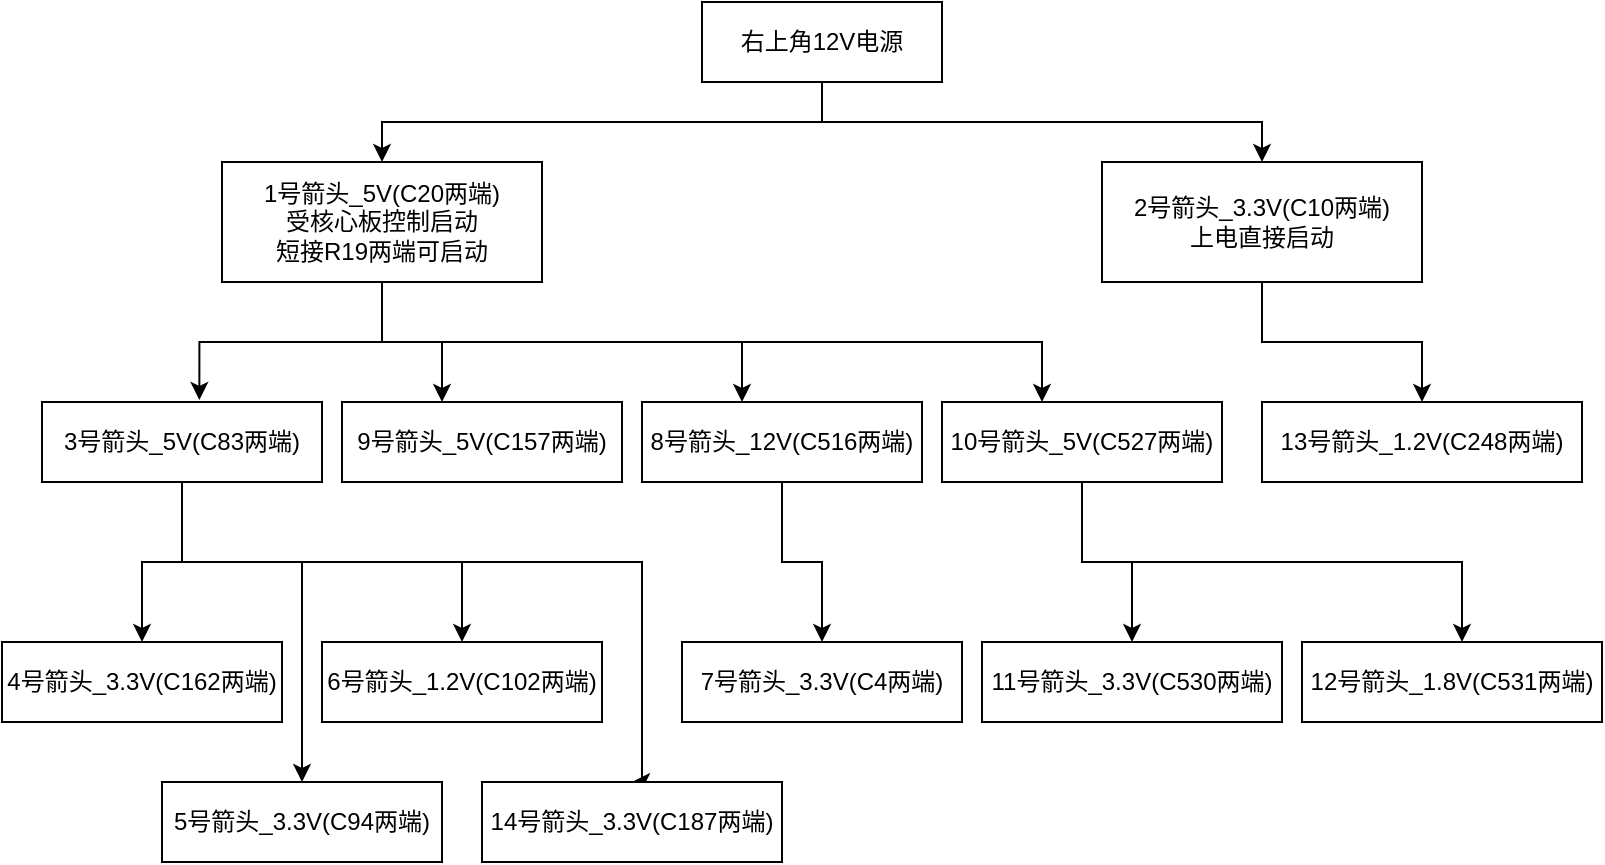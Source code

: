 <mxfile version="18.1.3" type="github"><diagram id="5pney7Xe5ibIDw2Ho4Tu" name="Page-1"><mxGraphModel dx="813" dy="435" grid="1" gridSize="10" guides="1" tooltips="1" connect="1" arrows="1" fold="1" page="1" pageScale="1" pageWidth="827" pageHeight="1169" math="0" shadow="0"><root><mxCell id="0"/><mxCell id="1" parent="0"/><mxCell id="Pl3i4txsdB3u-_rzeY8t-4" style="edgeStyle=orthogonalEdgeStyle;rounded=0;orthogonalLoop=1;jettySize=auto;html=1;exitX=0.5;exitY=1;exitDx=0;exitDy=0;entryX=0.5;entryY=0;entryDx=0;entryDy=0;" edge="1" parent="1" source="Pl3i4txsdB3u-_rzeY8t-1" target="Pl3i4txsdB3u-_rzeY8t-2"><mxGeometry relative="1" as="geometry"/></mxCell><mxCell id="Pl3i4txsdB3u-_rzeY8t-5" style="edgeStyle=orthogonalEdgeStyle;rounded=0;orthogonalLoop=1;jettySize=auto;html=1;exitX=0.5;exitY=1;exitDx=0;exitDy=0;" edge="1" parent="1" source="Pl3i4txsdB3u-_rzeY8t-1" target="Pl3i4txsdB3u-_rzeY8t-3"><mxGeometry relative="1" as="geometry"/></mxCell><mxCell id="Pl3i4txsdB3u-_rzeY8t-1" value="右上角12V电源" style="rounded=0;whiteSpace=wrap;html=1;" vertex="1" parent="1"><mxGeometry x="360" y="40" width="120" height="40" as="geometry"/></mxCell><mxCell id="Pl3i4txsdB3u-_rzeY8t-11" style="edgeStyle=orthogonalEdgeStyle;rounded=0;orthogonalLoop=1;jettySize=auto;html=1;" edge="1" parent="1" source="Pl3i4txsdB3u-_rzeY8t-2" target="Pl3i4txsdB3u-_rzeY8t-8"><mxGeometry relative="1" as="geometry"><Array as="points"><mxPoint x="200" y="210"/><mxPoint x="230" y="210"/></Array></mxGeometry></mxCell><mxCell id="Pl3i4txsdB3u-_rzeY8t-12" style="edgeStyle=orthogonalEdgeStyle;rounded=0;orthogonalLoop=1;jettySize=auto;html=1;" edge="1" parent="1" source="Pl3i4txsdB3u-_rzeY8t-2" target="Pl3i4txsdB3u-_rzeY8t-9"><mxGeometry relative="1" as="geometry"><Array as="points"><mxPoint x="200" y="210"/><mxPoint x="380" y="210"/></Array></mxGeometry></mxCell><mxCell id="Pl3i4txsdB3u-_rzeY8t-13" style="edgeStyle=orthogonalEdgeStyle;rounded=0;orthogonalLoop=1;jettySize=auto;html=1;entryX=0.562;entryY=-0.025;entryDx=0;entryDy=0;entryPerimeter=0;" edge="1" parent="1" source="Pl3i4txsdB3u-_rzeY8t-2" target="Pl3i4txsdB3u-_rzeY8t-7"><mxGeometry relative="1" as="geometry"/></mxCell><mxCell id="Pl3i4txsdB3u-_rzeY8t-26" style="edgeStyle=orthogonalEdgeStyle;rounded=0;orthogonalLoop=1;jettySize=auto;html=1;" edge="1" parent="1" source="Pl3i4txsdB3u-_rzeY8t-2" target="Pl3i4txsdB3u-_rzeY8t-22"><mxGeometry relative="1" as="geometry"><Array as="points"><mxPoint x="200" y="210"/><mxPoint x="530" y="210"/></Array></mxGeometry></mxCell><mxCell id="Pl3i4txsdB3u-_rzeY8t-2" value="1号箭头_5V(C20两端)&lt;br&gt;受核心板控制启动&lt;br&gt;短接R19两端可启动" style="rounded=0;whiteSpace=wrap;html=1;" vertex="1" parent="1"><mxGeometry x="120" y="120" width="160" height="60" as="geometry"/></mxCell><mxCell id="Pl3i4txsdB3u-_rzeY8t-25" style="edgeStyle=orthogonalEdgeStyle;rounded=0;orthogonalLoop=1;jettySize=auto;html=1;entryX=0.5;entryY=0;entryDx=0;entryDy=0;" edge="1" parent="1" source="Pl3i4txsdB3u-_rzeY8t-3" target="Pl3i4txsdB3u-_rzeY8t-10"><mxGeometry relative="1" as="geometry"><Array as="points"><mxPoint x="640" y="210"/><mxPoint x="720" y="210"/></Array></mxGeometry></mxCell><mxCell id="Pl3i4txsdB3u-_rzeY8t-3" value="2号箭头_3.3V(C10两端)&lt;br&gt;上电直接启动" style="rounded=0;whiteSpace=wrap;html=1;" vertex="1" parent="1"><mxGeometry x="560" y="120" width="160" height="60" as="geometry"/></mxCell><mxCell id="Pl3i4txsdB3u-_rzeY8t-18" style="edgeStyle=orthogonalEdgeStyle;rounded=0;orthogonalLoop=1;jettySize=auto;html=1;entryX=0.5;entryY=0;entryDx=0;entryDy=0;" edge="1" parent="1" source="Pl3i4txsdB3u-_rzeY8t-7" target="Pl3i4txsdB3u-_rzeY8t-14"><mxGeometry relative="1" as="geometry"/></mxCell><mxCell id="Pl3i4txsdB3u-_rzeY8t-19" style="edgeStyle=orthogonalEdgeStyle;rounded=0;orthogonalLoop=1;jettySize=auto;html=1;entryX=0.5;entryY=0;entryDx=0;entryDy=0;" edge="1" parent="1" source="Pl3i4txsdB3u-_rzeY8t-7" target="Pl3i4txsdB3u-_rzeY8t-15"><mxGeometry relative="1" as="geometry"><Array as="points"><mxPoint x="100" y="320"/><mxPoint x="160" y="320"/></Array></mxGeometry></mxCell><mxCell id="Pl3i4txsdB3u-_rzeY8t-20" style="edgeStyle=orthogonalEdgeStyle;rounded=0;orthogonalLoop=1;jettySize=auto;html=1;" edge="1" parent="1" source="Pl3i4txsdB3u-_rzeY8t-7" target="Pl3i4txsdB3u-_rzeY8t-16"><mxGeometry relative="1" as="geometry"><Array as="points"><mxPoint x="100" y="320"/><mxPoint x="240" y="320"/></Array></mxGeometry></mxCell><mxCell id="Pl3i4txsdB3u-_rzeY8t-31" style="edgeStyle=orthogonalEdgeStyle;rounded=0;orthogonalLoop=1;jettySize=auto;html=1;entryX=0.5;entryY=0;entryDx=0;entryDy=0;" edge="1" parent="1" source="Pl3i4txsdB3u-_rzeY8t-7" target="Pl3i4txsdB3u-_rzeY8t-30"><mxGeometry relative="1" as="geometry"><Array as="points"><mxPoint x="100" y="320"/><mxPoint x="330" y="320"/></Array></mxGeometry></mxCell><mxCell id="Pl3i4txsdB3u-_rzeY8t-7" value="3号箭头_5V(C83两端)" style="rounded=0;whiteSpace=wrap;html=1;" vertex="1" parent="1"><mxGeometry x="30" y="240" width="140" height="40" as="geometry"/></mxCell><mxCell id="Pl3i4txsdB3u-_rzeY8t-8" value="9号箭头_5V(C157两端)" style="rounded=0;whiteSpace=wrap;html=1;" vertex="1" parent="1"><mxGeometry x="180" y="240" width="140" height="40" as="geometry"/></mxCell><mxCell id="Pl3i4txsdB3u-_rzeY8t-21" style="edgeStyle=orthogonalEdgeStyle;rounded=0;orthogonalLoop=1;jettySize=auto;html=1;entryX=0.5;entryY=0;entryDx=0;entryDy=0;" edge="1" parent="1" source="Pl3i4txsdB3u-_rzeY8t-9" target="Pl3i4txsdB3u-_rzeY8t-17"><mxGeometry relative="1" as="geometry"/></mxCell><mxCell id="Pl3i4txsdB3u-_rzeY8t-9" value="8号箭头_12V(C516两端)" style="rounded=0;whiteSpace=wrap;html=1;" vertex="1" parent="1"><mxGeometry x="330" y="240" width="140" height="40" as="geometry"/></mxCell><mxCell id="Pl3i4txsdB3u-_rzeY8t-10" value="13号箭头_1.2V(C248两端)" style="rounded=0;whiteSpace=wrap;html=1;" vertex="1" parent="1"><mxGeometry x="640" y="240" width="160" height="40" as="geometry"/></mxCell><mxCell id="Pl3i4txsdB3u-_rzeY8t-14" value="4号箭头_3.3V(C162两端)" style="rounded=0;whiteSpace=wrap;html=1;" vertex="1" parent="1"><mxGeometry x="10" y="360" width="140" height="40" as="geometry"/></mxCell><mxCell id="Pl3i4txsdB3u-_rzeY8t-15" value="5号箭头_3.3V(C94两端)" style="rounded=0;whiteSpace=wrap;html=1;" vertex="1" parent="1"><mxGeometry x="90" y="430" width="140" height="40" as="geometry"/></mxCell><mxCell id="Pl3i4txsdB3u-_rzeY8t-16" value="6号箭头_1.2V(C102两端)" style="rounded=0;whiteSpace=wrap;html=1;" vertex="1" parent="1"><mxGeometry x="170" y="360" width="140" height="40" as="geometry"/></mxCell><mxCell id="Pl3i4txsdB3u-_rzeY8t-17" value="7号箭头_3.3V(C4两端)" style="rounded=0;whiteSpace=wrap;html=1;" vertex="1" parent="1"><mxGeometry x="350" y="360" width="140" height="40" as="geometry"/></mxCell><mxCell id="Pl3i4txsdB3u-_rzeY8t-27" style="edgeStyle=orthogonalEdgeStyle;rounded=0;orthogonalLoop=1;jettySize=auto;html=1;" edge="1" parent="1" source="Pl3i4txsdB3u-_rzeY8t-22" target="Pl3i4txsdB3u-_rzeY8t-23"><mxGeometry relative="1" as="geometry"/></mxCell><mxCell id="Pl3i4txsdB3u-_rzeY8t-28" style="edgeStyle=orthogonalEdgeStyle;rounded=0;orthogonalLoop=1;jettySize=auto;html=1;" edge="1" parent="1" source="Pl3i4txsdB3u-_rzeY8t-22" target="Pl3i4txsdB3u-_rzeY8t-24"><mxGeometry relative="1" as="geometry"><Array as="points"><mxPoint x="550" y="320"/><mxPoint x="740" y="320"/></Array></mxGeometry></mxCell><mxCell id="Pl3i4txsdB3u-_rzeY8t-22" value="10号箭头_5V(C527两端)" style="rounded=0;whiteSpace=wrap;html=1;" vertex="1" parent="1"><mxGeometry x="480" y="240" width="140" height="40" as="geometry"/></mxCell><mxCell id="Pl3i4txsdB3u-_rzeY8t-23" value="11号箭头_3.3V(C530两端)" style="rounded=0;whiteSpace=wrap;html=1;" vertex="1" parent="1"><mxGeometry x="500" y="360" width="150" height="40" as="geometry"/></mxCell><mxCell id="Pl3i4txsdB3u-_rzeY8t-24" value="12号箭头_1.8V(C531两端)" style="rounded=0;whiteSpace=wrap;html=1;" vertex="1" parent="1"><mxGeometry x="660" y="360" width="150" height="40" as="geometry"/></mxCell><mxCell id="Pl3i4txsdB3u-_rzeY8t-30" value="14号箭头_3.3V(C187两端)" style="rounded=0;whiteSpace=wrap;html=1;" vertex="1" parent="1"><mxGeometry x="250" y="430" width="150" height="40" as="geometry"/></mxCell></root></mxGraphModel></diagram></mxfile>